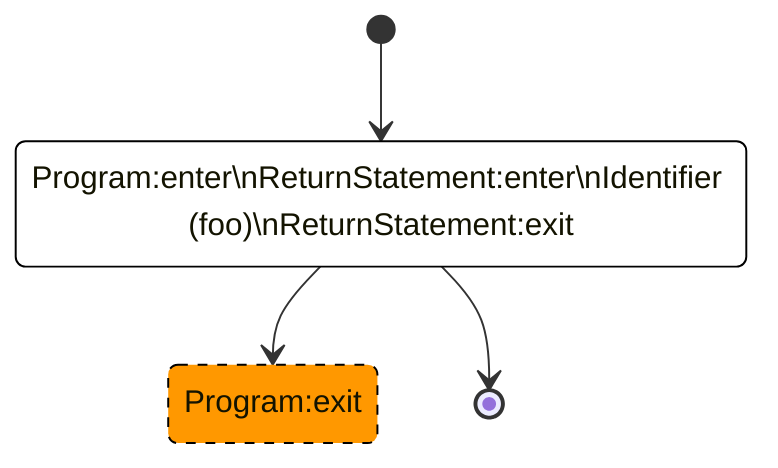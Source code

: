 stateDiagram-v2
classDef common fill: white, stroke: black
class s1_1, s1_2 common
classDef unreachable fill: #FF9800, stroke-dasharray: 5 5
class s1_2 unreachable
state "Program:enter\nReturnStatement:enter\nIdentifier (foo)\nReturnStatement:exit" as s1_1
state "Program:exit" as s1_2
[*] --> s1_1
s1_1 --> s1_2
s1_1 --> [*]
